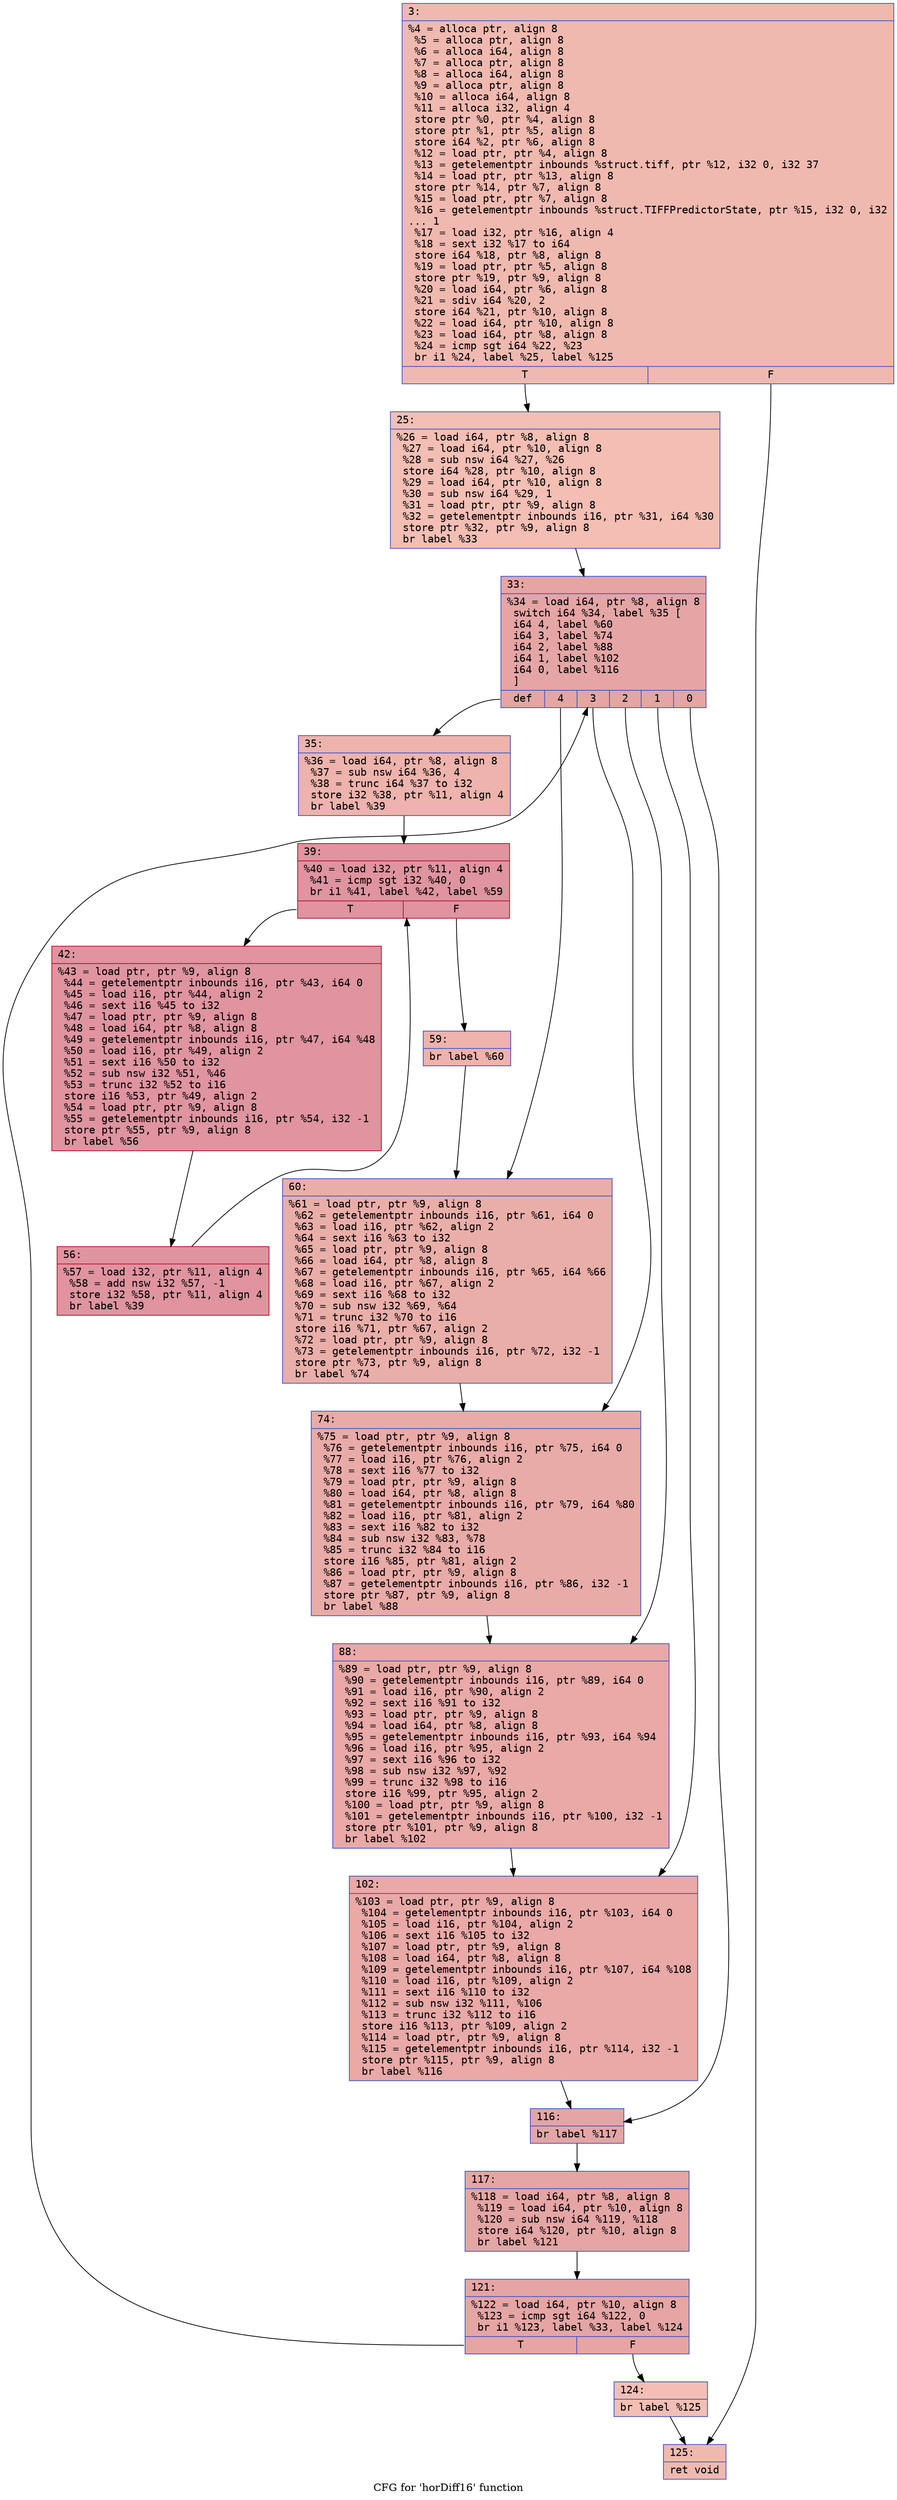 digraph "CFG for 'horDiff16' function" {
	label="CFG for 'horDiff16' function";

	Node0x6000002e4e60 [shape=record,color="#3d50c3ff", style=filled, fillcolor="#de614d70" fontname="Courier",label="{3:\l|  %4 = alloca ptr, align 8\l  %5 = alloca ptr, align 8\l  %6 = alloca i64, align 8\l  %7 = alloca ptr, align 8\l  %8 = alloca i64, align 8\l  %9 = alloca ptr, align 8\l  %10 = alloca i64, align 8\l  %11 = alloca i32, align 4\l  store ptr %0, ptr %4, align 8\l  store ptr %1, ptr %5, align 8\l  store i64 %2, ptr %6, align 8\l  %12 = load ptr, ptr %4, align 8\l  %13 = getelementptr inbounds %struct.tiff, ptr %12, i32 0, i32 37\l  %14 = load ptr, ptr %13, align 8\l  store ptr %14, ptr %7, align 8\l  %15 = load ptr, ptr %7, align 8\l  %16 = getelementptr inbounds %struct.TIFFPredictorState, ptr %15, i32 0, i32\l... 1\l  %17 = load i32, ptr %16, align 4\l  %18 = sext i32 %17 to i64\l  store i64 %18, ptr %8, align 8\l  %19 = load ptr, ptr %5, align 8\l  store ptr %19, ptr %9, align 8\l  %20 = load i64, ptr %6, align 8\l  %21 = sdiv i64 %20, 2\l  store i64 %21, ptr %10, align 8\l  %22 = load i64, ptr %10, align 8\l  %23 = load i64, ptr %8, align 8\l  %24 = icmp sgt i64 %22, %23\l  br i1 %24, label %25, label %125\l|{<s0>T|<s1>F}}"];
	Node0x6000002e4e60:s0 -> Node0x6000002e4eb0[tooltip="3 -> 25\nProbability 50.00%" ];
	Node0x6000002e4e60:s1 -> Node0x6000002e5360[tooltip="3 -> 125\nProbability 50.00%" ];
	Node0x6000002e4eb0 [shape=record,color="#3d50c3ff", style=filled, fillcolor="#e36c5570" fontname="Courier",label="{25:\l|  %26 = load i64, ptr %8, align 8\l  %27 = load i64, ptr %10, align 8\l  %28 = sub nsw i64 %27, %26\l  store i64 %28, ptr %10, align 8\l  %29 = load i64, ptr %10, align 8\l  %30 = sub nsw i64 %29, 1\l  %31 = load ptr, ptr %9, align 8\l  %32 = getelementptr inbounds i16, ptr %31, i64 %30\l  store ptr %32, ptr %9, align 8\l  br label %33\l}"];
	Node0x6000002e4eb0 -> Node0x6000002e4f00[tooltip="25 -> 33\nProbability 100.00%" ];
	Node0x6000002e4f00 [shape=record,color="#3d50c3ff", style=filled, fillcolor="#c5333470" fontname="Courier",label="{33:\l|  %34 = load i64, ptr %8, align 8\l  switch i64 %34, label %35 [\l    i64 4, label %60\l    i64 3, label %74\l    i64 2, label %88\l    i64 1, label %102\l    i64 0, label %116\l  ]\l|{<s0>def|<s1>4|<s2>3|<s3>2|<s4>1|<s5>0}}"];
	Node0x6000002e4f00:s0 -> Node0x6000002e4f50[tooltip="33 -> 35\nProbability 16.67%" ];
	Node0x6000002e4f00:s1 -> Node0x6000002e50e0[tooltip="33 -> 60\nProbability 16.67%" ];
	Node0x6000002e4f00:s2 -> Node0x6000002e5130[tooltip="33 -> 74\nProbability 16.67%" ];
	Node0x6000002e4f00:s3 -> Node0x6000002e5180[tooltip="33 -> 88\nProbability 16.67%" ];
	Node0x6000002e4f00:s4 -> Node0x6000002e51d0[tooltip="33 -> 102\nProbability 16.67%" ];
	Node0x6000002e4f00:s5 -> Node0x6000002e5220[tooltip="33 -> 116\nProbability 16.67%" ];
	Node0x6000002e4f50 [shape=record,color="#3d50c3ff", style=filled, fillcolor="#d6524470" fontname="Courier",label="{35:\l|  %36 = load i64, ptr %8, align 8\l  %37 = sub nsw i64 %36, 4\l  %38 = trunc i64 %37 to i32\l  store i32 %38, ptr %11, align 4\l  br label %39\l}"];
	Node0x6000002e4f50 -> Node0x6000002e4fa0[tooltip="35 -> 39\nProbability 100.00%" ];
	Node0x6000002e4fa0 [shape=record,color="#b70d28ff", style=filled, fillcolor="#b70d2870" fontname="Courier",label="{39:\l|  %40 = load i32, ptr %11, align 4\l  %41 = icmp sgt i32 %40, 0\l  br i1 %41, label %42, label %59\l|{<s0>T|<s1>F}}"];
	Node0x6000002e4fa0:s0 -> Node0x6000002e4ff0[tooltip="39 -> 42\nProbability 96.88%" ];
	Node0x6000002e4fa0:s1 -> Node0x6000002e5090[tooltip="39 -> 59\nProbability 3.12%" ];
	Node0x6000002e4ff0 [shape=record,color="#b70d28ff", style=filled, fillcolor="#b70d2870" fontname="Courier",label="{42:\l|  %43 = load ptr, ptr %9, align 8\l  %44 = getelementptr inbounds i16, ptr %43, i64 0\l  %45 = load i16, ptr %44, align 2\l  %46 = sext i16 %45 to i32\l  %47 = load ptr, ptr %9, align 8\l  %48 = load i64, ptr %8, align 8\l  %49 = getelementptr inbounds i16, ptr %47, i64 %48\l  %50 = load i16, ptr %49, align 2\l  %51 = sext i16 %50 to i32\l  %52 = sub nsw i32 %51, %46\l  %53 = trunc i32 %52 to i16\l  store i16 %53, ptr %49, align 2\l  %54 = load ptr, ptr %9, align 8\l  %55 = getelementptr inbounds i16, ptr %54, i32 -1\l  store ptr %55, ptr %9, align 8\l  br label %56\l}"];
	Node0x6000002e4ff0 -> Node0x6000002e5040[tooltip="42 -> 56\nProbability 100.00%" ];
	Node0x6000002e5040 [shape=record,color="#b70d28ff", style=filled, fillcolor="#b70d2870" fontname="Courier",label="{56:\l|  %57 = load i32, ptr %11, align 4\l  %58 = add nsw i32 %57, -1\l  store i32 %58, ptr %11, align 4\l  br label %39\l}"];
	Node0x6000002e5040 -> Node0x6000002e4fa0[tooltip="56 -> 39\nProbability 100.00%" ];
	Node0x6000002e5090 [shape=record,color="#3d50c3ff", style=filled, fillcolor="#d6524470" fontname="Courier",label="{59:\l|  br label %60\l}"];
	Node0x6000002e5090 -> Node0x6000002e50e0[tooltip="59 -> 60\nProbability 100.00%" ];
	Node0x6000002e50e0 [shape=record,color="#3d50c3ff", style=filled, fillcolor="#d0473d70" fontname="Courier",label="{60:\l|  %61 = load ptr, ptr %9, align 8\l  %62 = getelementptr inbounds i16, ptr %61, i64 0\l  %63 = load i16, ptr %62, align 2\l  %64 = sext i16 %63 to i32\l  %65 = load ptr, ptr %9, align 8\l  %66 = load i64, ptr %8, align 8\l  %67 = getelementptr inbounds i16, ptr %65, i64 %66\l  %68 = load i16, ptr %67, align 2\l  %69 = sext i16 %68 to i32\l  %70 = sub nsw i32 %69, %64\l  %71 = trunc i32 %70 to i16\l  store i16 %71, ptr %67, align 2\l  %72 = load ptr, ptr %9, align 8\l  %73 = getelementptr inbounds i16, ptr %72, i32 -1\l  store ptr %73, ptr %9, align 8\l  br label %74\l}"];
	Node0x6000002e50e0 -> Node0x6000002e5130[tooltip="60 -> 74\nProbability 100.00%" ];
	Node0x6000002e5130 [shape=record,color="#3d50c3ff", style=filled, fillcolor="#cc403a70" fontname="Courier",label="{74:\l|  %75 = load ptr, ptr %9, align 8\l  %76 = getelementptr inbounds i16, ptr %75, i64 0\l  %77 = load i16, ptr %76, align 2\l  %78 = sext i16 %77 to i32\l  %79 = load ptr, ptr %9, align 8\l  %80 = load i64, ptr %8, align 8\l  %81 = getelementptr inbounds i16, ptr %79, i64 %80\l  %82 = load i16, ptr %81, align 2\l  %83 = sext i16 %82 to i32\l  %84 = sub nsw i32 %83, %78\l  %85 = trunc i32 %84 to i16\l  store i16 %85, ptr %81, align 2\l  %86 = load ptr, ptr %9, align 8\l  %87 = getelementptr inbounds i16, ptr %86, i32 -1\l  store ptr %87, ptr %9, align 8\l  br label %88\l}"];
	Node0x6000002e5130 -> Node0x6000002e5180[tooltip="74 -> 88\nProbability 100.00%" ];
	Node0x6000002e5180 [shape=record,color="#3d50c3ff", style=filled, fillcolor="#ca3b3770" fontname="Courier",label="{88:\l|  %89 = load ptr, ptr %9, align 8\l  %90 = getelementptr inbounds i16, ptr %89, i64 0\l  %91 = load i16, ptr %90, align 2\l  %92 = sext i16 %91 to i32\l  %93 = load ptr, ptr %9, align 8\l  %94 = load i64, ptr %8, align 8\l  %95 = getelementptr inbounds i16, ptr %93, i64 %94\l  %96 = load i16, ptr %95, align 2\l  %97 = sext i16 %96 to i32\l  %98 = sub nsw i32 %97, %92\l  %99 = trunc i32 %98 to i16\l  store i16 %99, ptr %95, align 2\l  %100 = load ptr, ptr %9, align 8\l  %101 = getelementptr inbounds i16, ptr %100, i32 -1\l  store ptr %101, ptr %9, align 8\l  br label %102\l}"];
	Node0x6000002e5180 -> Node0x6000002e51d0[tooltip="88 -> 102\nProbability 100.00%" ];
	Node0x6000002e51d0 [shape=record,color="#3d50c3ff", style=filled, fillcolor="#ca3b3770" fontname="Courier",label="{102:\l|  %103 = load ptr, ptr %9, align 8\l  %104 = getelementptr inbounds i16, ptr %103, i64 0\l  %105 = load i16, ptr %104, align 2\l  %106 = sext i16 %105 to i32\l  %107 = load ptr, ptr %9, align 8\l  %108 = load i64, ptr %8, align 8\l  %109 = getelementptr inbounds i16, ptr %107, i64 %108\l  %110 = load i16, ptr %109, align 2\l  %111 = sext i16 %110 to i32\l  %112 = sub nsw i32 %111, %106\l  %113 = trunc i32 %112 to i16\l  store i16 %113, ptr %109, align 2\l  %114 = load ptr, ptr %9, align 8\l  %115 = getelementptr inbounds i16, ptr %114, i32 -1\l  store ptr %115, ptr %9, align 8\l  br label %116\l}"];
	Node0x6000002e51d0 -> Node0x6000002e5220[tooltip="102 -> 116\nProbability 100.00%" ];
	Node0x6000002e5220 [shape=record,color="#3d50c3ff", style=filled, fillcolor="#c5333470" fontname="Courier",label="{116:\l|  br label %117\l}"];
	Node0x6000002e5220 -> Node0x6000002e5270[tooltip="116 -> 117\nProbability 100.00%" ];
	Node0x6000002e5270 [shape=record,color="#3d50c3ff", style=filled, fillcolor="#c5333470" fontname="Courier",label="{117:\l|  %118 = load i64, ptr %8, align 8\l  %119 = load i64, ptr %10, align 8\l  %120 = sub nsw i64 %119, %118\l  store i64 %120, ptr %10, align 8\l  br label %121\l}"];
	Node0x6000002e5270 -> Node0x6000002e52c0[tooltip="117 -> 121\nProbability 100.00%" ];
	Node0x6000002e52c0 [shape=record,color="#3d50c3ff", style=filled, fillcolor="#c5333470" fontname="Courier",label="{121:\l|  %122 = load i64, ptr %10, align 8\l  %123 = icmp sgt i64 %122, 0\l  br i1 %123, label %33, label %124\l|{<s0>T|<s1>F}}"];
	Node0x6000002e52c0:s0 -> Node0x6000002e4f00[tooltip="121 -> 33\nProbability 96.88%" ];
	Node0x6000002e52c0:s1 -> Node0x6000002e5310[tooltip="121 -> 124\nProbability 3.12%" ];
	Node0x6000002e5310 [shape=record,color="#3d50c3ff", style=filled, fillcolor="#e36c5570" fontname="Courier",label="{124:\l|  br label %125\l}"];
	Node0x6000002e5310 -> Node0x6000002e5360[tooltip="124 -> 125\nProbability 100.00%" ];
	Node0x6000002e5360 [shape=record,color="#3d50c3ff", style=filled, fillcolor="#de614d70" fontname="Courier",label="{125:\l|  ret void\l}"];
}

